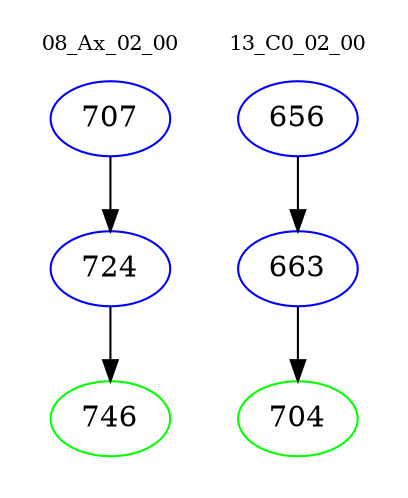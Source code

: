 digraph{
subgraph cluster_0 {
color = white
label = "08_Ax_02_00";
fontsize=10;
T0_707 [label="707", color="blue"]
T0_707 -> T0_724 [color="black"]
T0_724 [label="724", color="blue"]
T0_724 -> T0_746 [color="black"]
T0_746 [label="746", color="green"]
}
subgraph cluster_1 {
color = white
label = "13_C0_02_00";
fontsize=10;
T1_656 [label="656", color="blue"]
T1_656 -> T1_663 [color="black"]
T1_663 [label="663", color="blue"]
T1_663 -> T1_704 [color="black"]
T1_704 [label="704", color="green"]
}
}
